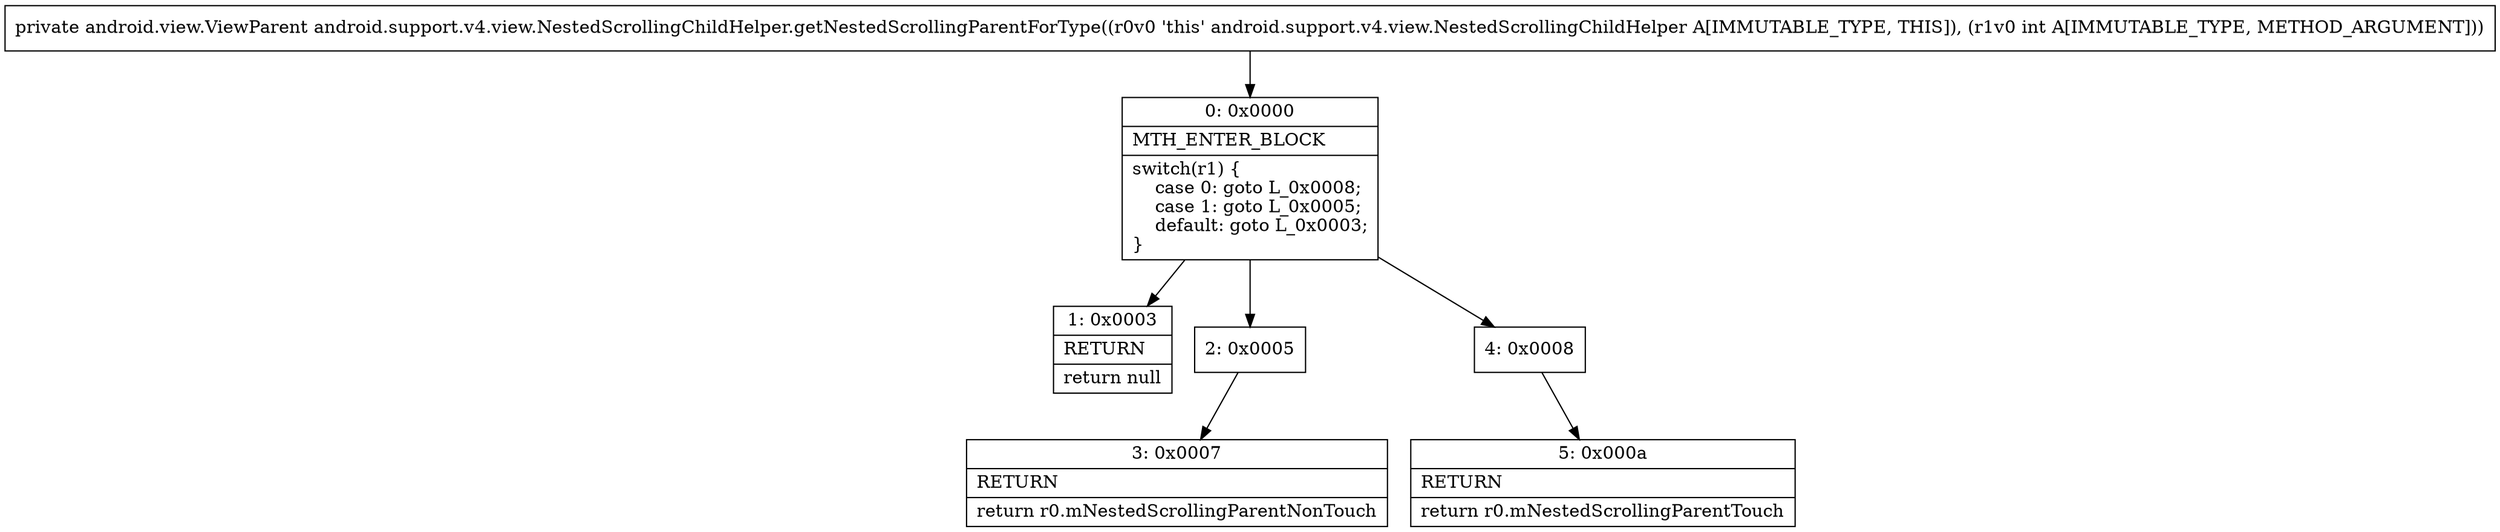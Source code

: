 digraph "CFG forandroid.support.v4.view.NestedScrollingChildHelper.getNestedScrollingParentForType(I)Landroid\/view\/ViewParent;" {
Node_0 [shape=record,label="{0\:\ 0x0000|MTH_ENTER_BLOCK\l|switch(r1) \{\l    case 0: goto L_0x0008;\l    case 1: goto L_0x0005;\l    default: goto L_0x0003;\l\}\l}"];
Node_1 [shape=record,label="{1\:\ 0x0003|RETURN\l|return null\l}"];
Node_2 [shape=record,label="{2\:\ 0x0005}"];
Node_3 [shape=record,label="{3\:\ 0x0007|RETURN\l|return r0.mNestedScrollingParentNonTouch\l}"];
Node_4 [shape=record,label="{4\:\ 0x0008}"];
Node_5 [shape=record,label="{5\:\ 0x000a|RETURN\l|return r0.mNestedScrollingParentTouch\l}"];
MethodNode[shape=record,label="{private android.view.ViewParent android.support.v4.view.NestedScrollingChildHelper.getNestedScrollingParentForType((r0v0 'this' android.support.v4.view.NestedScrollingChildHelper A[IMMUTABLE_TYPE, THIS]), (r1v0 int A[IMMUTABLE_TYPE, METHOD_ARGUMENT])) }"];
MethodNode -> Node_0;
Node_0 -> Node_1;
Node_0 -> Node_2;
Node_0 -> Node_4;
Node_2 -> Node_3;
Node_4 -> Node_5;
}

